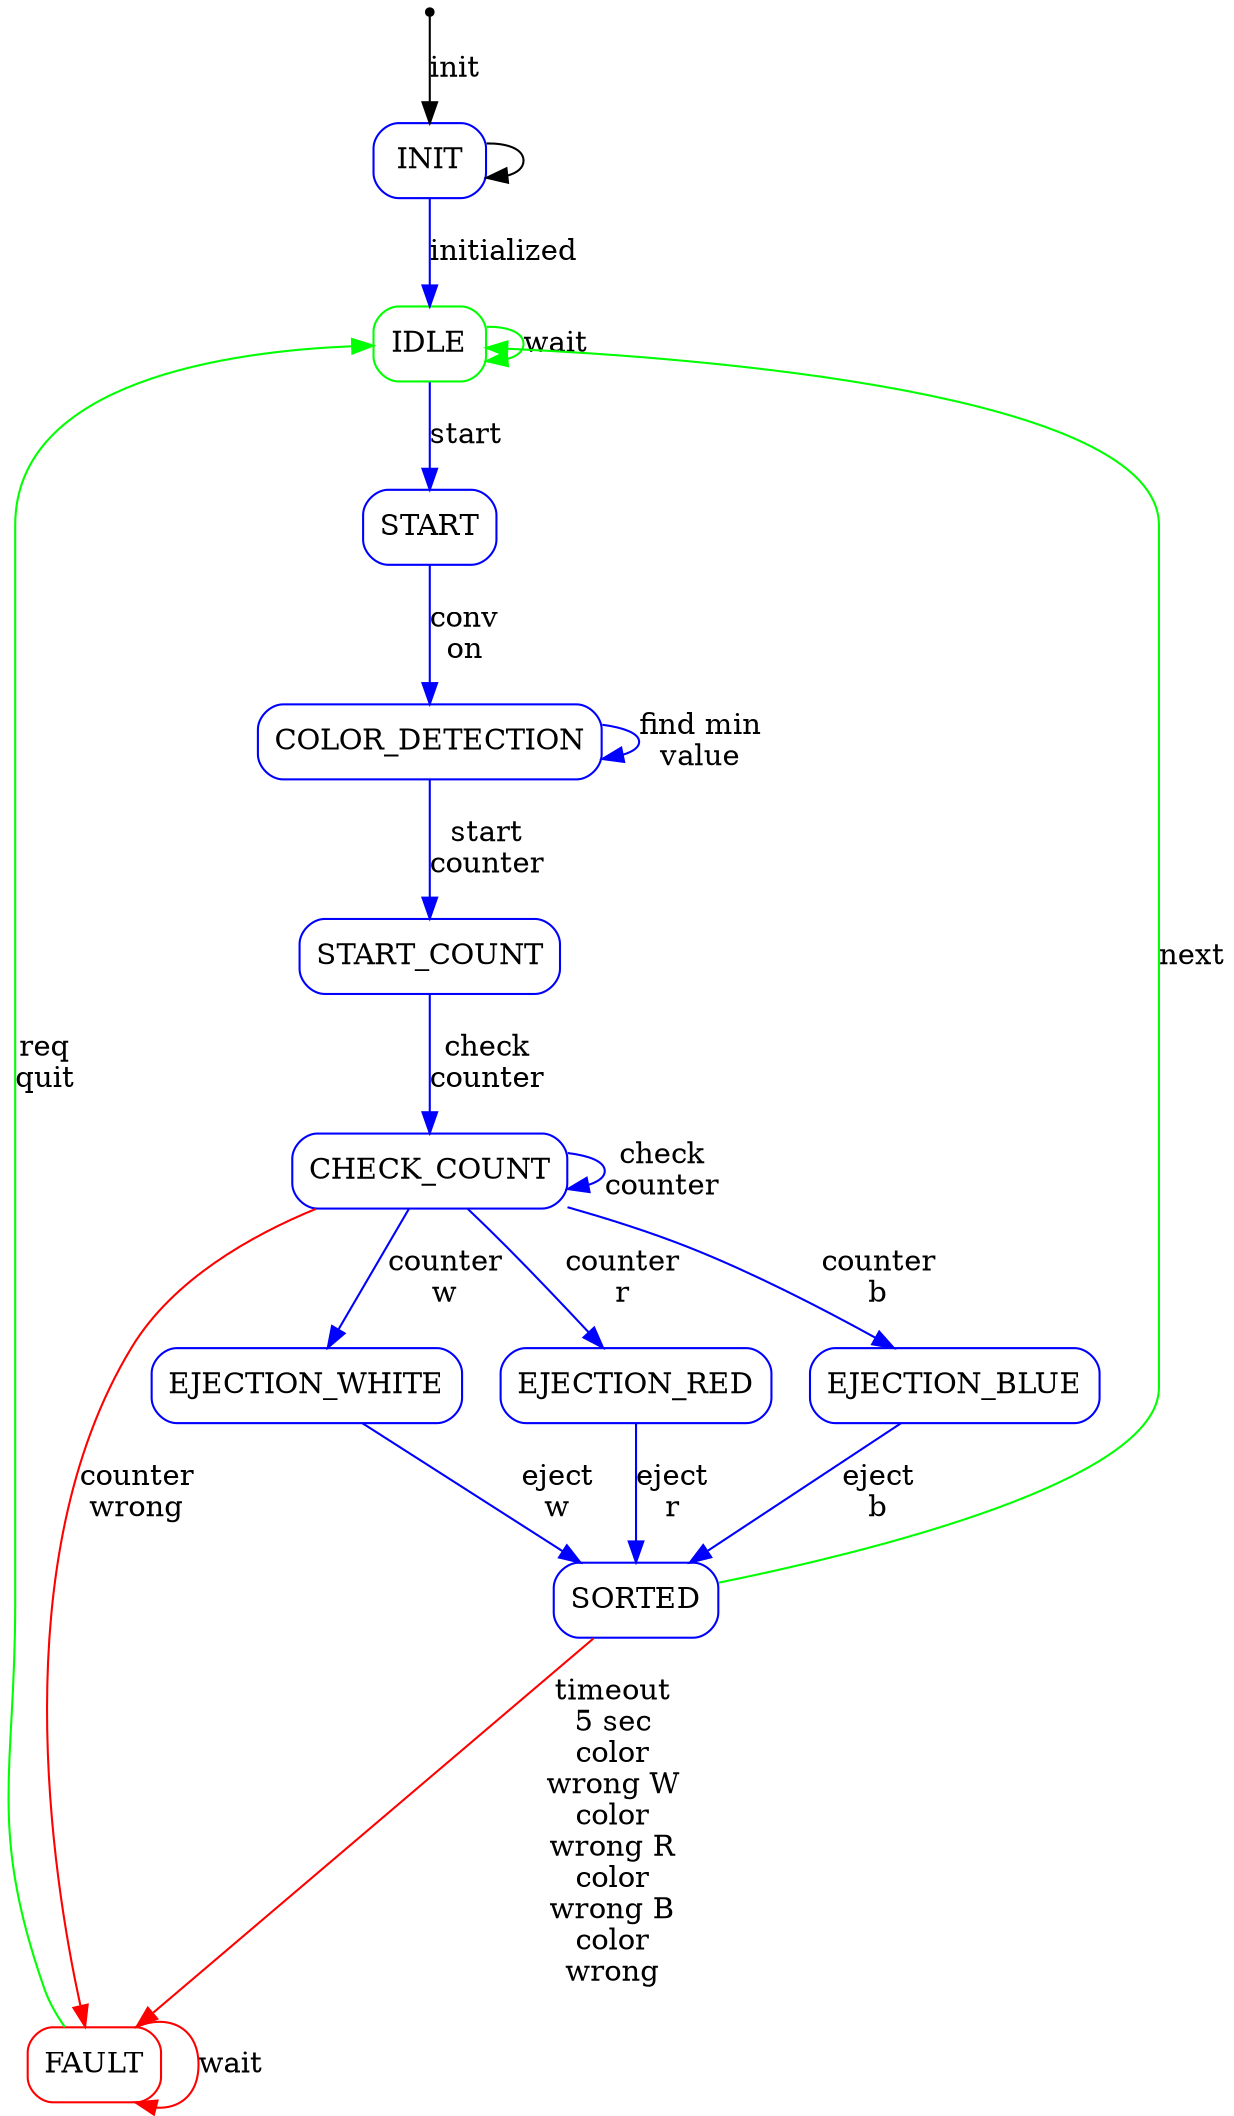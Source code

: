 digraph "generated by DocFsm" {
	node [shape = Mrecord];
	IDLE_0 [color = green, label = "IDLE"];
	FAULT_0 [color = red, label = "FAULT"];
	INIT_0 [color = blue, label = "INIT"];
	START_0 [color = blue, label = "START"];
	COLOR_DETECTION_0 [color = blue, label = "COLOR_DETECTION"];
	START_COUNT_0 [color = blue, label = "START_COUNT"];
	CHECK_COUNT_0 [color = blue, label = "CHECK_COUNT"];
	EJECTION_WHITE_0 [color = blue, label = "EJECTION_WHITE"];
	EJECTION_RED_0 [color = blue, label = "EJECTION_RED"];
	EJECTION_BLUE_0 [color = blue, label = "EJECTION_BLUE"];
	SORTED_0 [color = blue, label = "SORTED"];
	entry0_0 [shape = point, label = "entry0"];
	IDLE_0 -> START_0 [color = blue, label = "start"];
	IDLE_0 -> IDLE_0 [color = green, label = "wait"];
	FAULT_0 -> IDLE_0 [color = green, label = "req\nquit"];
	FAULT_0 -> FAULT_0 [color = red, label = "wait"];
	INIT_0 -> INIT_0;
	INIT_0 -> IDLE_0 [color = blue, label = "initialized"];
	START_0 -> COLOR_DETECTION_0 [color = blue, label = "conv\non"];
	COLOR_DETECTION_0 -> START_COUNT_0 [color = blue, label = "start\ncounter"];
	COLOR_DETECTION_0 -> COLOR_DETECTION_0 [color = blue, label = "find min\nvalue"];
	START_COUNT_0 -> CHECK_COUNT_0 [color = blue, label = "check\ncounter"];
	CHECK_COUNT_0 -> EJECTION_WHITE_0 [color = blue, label = "counter\nw"];
	CHECK_COUNT_0 -> EJECTION_RED_0 [color = blue, label = "counter\nr"];
	CHECK_COUNT_0 -> EJECTION_BLUE_0 [color = blue, label = "counter\nb"];
	CHECK_COUNT_0 -> FAULT_0 [color = red, label = "counter\nwrong"];
	CHECK_COUNT_0 -> CHECK_COUNT_0 [color = blue, label = "check\ncounter"];
	EJECTION_WHITE_0 -> SORTED_0 [color = blue, label = "eject\nw"];
	EJECTION_RED_0 -> SORTED_0 [color = blue, label = "eject\nr"];
	EJECTION_BLUE_0 -> SORTED_0 [color = blue, label = "eject\nb"];
	SORTED_0 -> FAULT_0 [color = red, label = "timeout\n5 sec\ncolor\nwrong W\ncolor\nwrong R\ncolor\nwrong B\ncolor\nwrong"];
	SORTED_0 -> IDLE_0 [color = green, label = "next"];
	entry0_0 -> INIT_0 [color = black, label = "init"];
}
